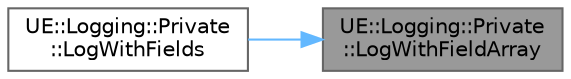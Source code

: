 digraph "UE::Logging::Private::LogWithFieldArray"
{
 // INTERACTIVE_SVG=YES
 // LATEX_PDF_SIZE
  bgcolor="transparent";
  edge [fontname=Helvetica,fontsize=10,labelfontname=Helvetica,labelfontsize=10];
  node [fontname=Helvetica,fontsize=10,shape=box,height=0.2,width=0.4];
  rankdir="RL";
  Node1 [id="Node000001",label="UE::Logging::Private\l::LogWithFieldArray",height=0.2,width=0.4,color="gray40", fillcolor="grey60", style="filled", fontcolor="black",tooltip=" "];
  Node1 -> Node2 [id="edge1_Node000001_Node000002",dir="back",color="steelblue1",style="solid",tooltip=" "];
  Node2 [id="Node000002",label="UE::Logging::Private\l::LogWithFields",height=0.2,width=0.4,color="grey40", fillcolor="white", style="filled",URL="$d1/d5c/namespaceUE_1_1Logging_1_1Private.html#a4ca28b9fd9354a63fde6fbc3e4ec14c9",tooltip="Log with fields created from the arguments, which may be values or pairs of name/value."];
}
